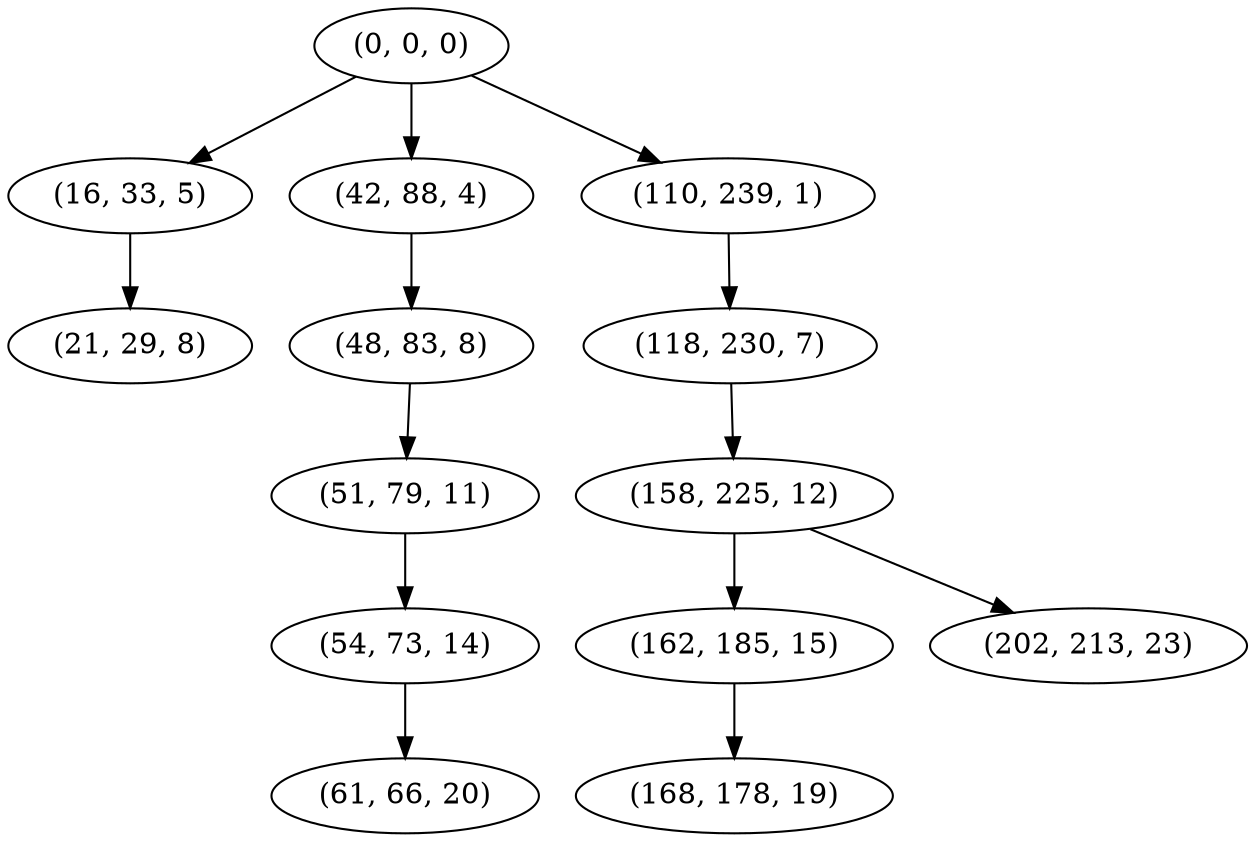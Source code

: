 digraph tree {
    "(0, 0, 0)";
    "(16, 33, 5)";
    "(21, 29, 8)";
    "(42, 88, 4)";
    "(48, 83, 8)";
    "(51, 79, 11)";
    "(54, 73, 14)";
    "(61, 66, 20)";
    "(110, 239, 1)";
    "(118, 230, 7)";
    "(158, 225, 12)";
    "(162, 185, 15)";
    "(168, 178, 19)";
    "(202, 213, 23)";
    "(0, 0, 0)" -> "(16, 33, 5)";
    "(0, 0, 0)" -> "(42, 88, 4)";
    "(0, 0, 0)" -> "(110, 239, 1)";
    "(16, 33, 5)" -> "(21, 29, 8)";
    "(42, 88, 4)" -> "(48, 83, 8)";
    "(48, 83, 8)" -> "(51, 79, 11)";
    "(51, 79, 11)" -> "(54, 73, 14)";
    "(54, 73, 14)" -> "(61, 66, 20)";
    "(110, 239, 1)" -> "(118, 230, 7)";
    "(118, 230, 7)" -> "(158, 225, 12)";
    "(158, 225, 12)" -> "(162, 185, 15)";
    "(158, 225, 12)" -> "(202, 213, 23)";
    "(162, 185, 15)" -> "(168, 178, 19)";
}
